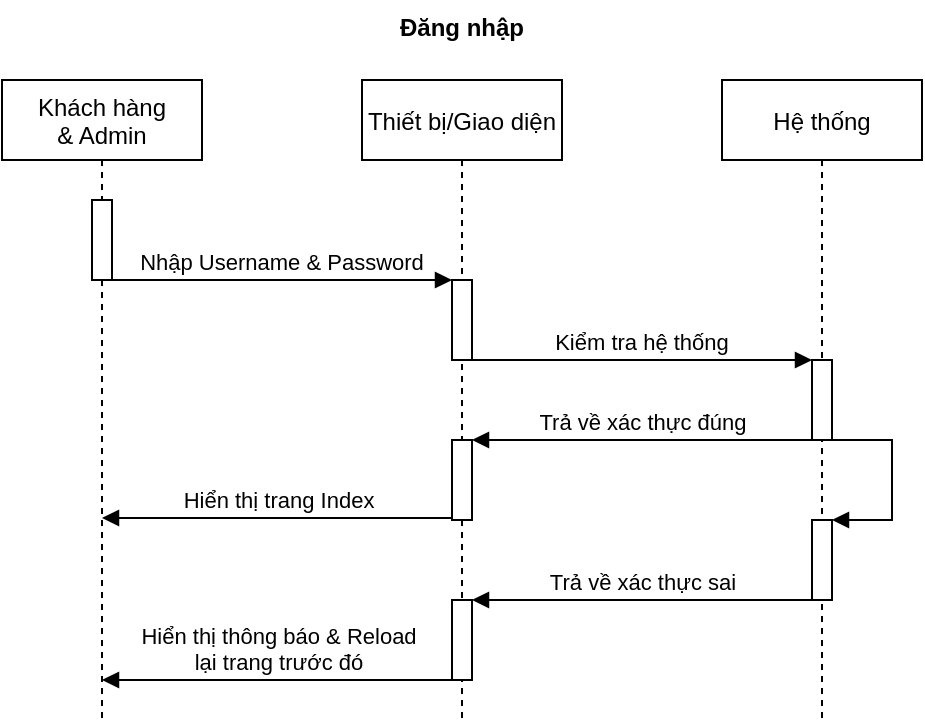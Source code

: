 <mxfile version="14.9.7" type="github">
  <diagram id="kgpKYQtTHZ0yAKxKKP6v" name="Page-1">
    <mxGraphModel dx="1038" dy="579" grid="1" gridSize="10" guides="1" tooltips="1" connect="1" arrows="1" fold="1" page="1" pageScale="1" pageWidth="850" pageHeight="1100" math="0" shadow="0">
      <root>
        <mxCell id="0" />
        <mxCell id="1" parent="0" />
        <mxCell id="3nuBFxr9cyL0pnOWT2aG-1" value="Khách hàng&#xa;&amp; Admin" style="shape=umlLifeline;perimeter=lifelinePerimeter;container=1;collapsible=0;recursiveResize=0;rounded=0;shadow=0;strokeWidth=1;" parent="1" vertex="1">
          <mxGeometry x="120" y="80" width="100" height="320" as="geometry" />
        </mxCell>
        <mxCell id="3nuBFxr9cyL0pnOWT2aG-2" value="" style="points=[];perimeter=orthogonalPerimeter;rounded=0;shadow=0;strokeWidth=1;" parent="3nuBFxr9cyL0pnOWT2aG-1" vertex="1">
          <mxGeometry x="45" y="60" width="10" height="40" as="geometry" />
        </mxCell>
        <mxCell id="3nuBFxr9cyL0pnOWT2aG-5" value="Thiết bị/Giao diện" style="shape=umlLifeline;perimeter=lifelinePerimeter;container=1;collapsible=0;recursiveResize=0;rounded=0;shadow=0;strokeWidth=1;" parent="1" vertex="1">
          <mxGeometry x="300" y="80" width="100" height="320" as="geometry" />
        </mxCell>
        <mxCell id="3nuBFxr9cyL0pnOWT2aG-6" value="" style="points=[];perimeter=orthogonalPerimeter;rounded=0;shadow=0;strokeWidth=1;" parent="3nuBFxr9cyL0pnOWT2aG-5" vertex="1">
          <mxGeometry x="45" y="100" width="10" height="40" as="geometry" />
        </mxCell>
        <mxCell id="3nuBFxr9cyL0pnOWT2aG-8" value="Nhập Username &amp; Password" style="verticalAlign=bottom;endArrow=block;shadow=0;strokeWidth=1;" parent="1" source="3nuBFxr9cyL0pnOWT2aG-2" target="3nuBFxr9cyL0pnOWT2aG-6" edge="1">
          <mxGeometry relative="1" as="geometry">
            <mxPoint x="275" y="160" as="sourcePoint" />
            <mxPoint x="320" y="200" as="targetPoint" />
            <Array as="points">
              <mxPoint x="240" y="180" />
              <mxPoint x="320" y="180" />
            </Array>
          </mxGeometry>
        </mxCell>
        <mxCell id="SNe4Yx7RqZjrMgdyrNR1-2" value="Hệ thống" style="shape=umlLifeline;perimeter=lifelinePerimeter;container=1;collapsible=0;recursiveResize=0;rounded=0;shadow=0;strokeWidth=1;" vertex="1" parent="1">
          <mxGeometry x="480" y="80" width="100" height="320" as="geometry" />
        </mxCell>
        <mxCell id="SNe4Yx7RqZjrMgdyrNR1-3" value="" style="points=[];perimeter=orthogonalPerimeter;rounded=0;shadow=0;strokeWidth=1;" vertex="1" parent="SNe4Yx7RqZjrMgdyrNR1-2">
          <mxGeometry x="45" y="140" width="10" height="40" as="geometry" />
        </mxCell>
        <mxCell id="SNe4Yx7RqZjrMgdyrNR1-4" value="Kiểm tra hệ thống" style="verticalAlign=bottom;endArrow=block;shadow=0;strokeWidth=1;" edge="1" parent="1" source="3nuBFxr9cyL0pnOWT2aG-6" target="SNe4Yx7RqZjrMgdyrNR1-3">
          <mxGeometry relative="1" as="geometry">
            <mxPoint x="350" y="160.0" as="sourcePoint" />
            <mxPoint x="520" y="160.0" as="targetPoint" />
            <Array as="points">
              <mxPoint x="410" y="220" />
            </Array>
          </mxGeometry>
        </mxCell>
        <mxCell id="SNe4Yx7RqZjrMgdyrNR1-9" value="" style="html=1;points=[];perimeter=orthogonalPerimeter;" vertex="1" parent="1">
          <mxGeometry x="525" y="300" width="10" height="40" as="geometry" />
        </mxCell>
        <mxCell id="SNe4Yx7RqZjrMgdyrNR1-10" value="" style="edgeStyle=orthogonalEdgeStyle;html=1;align=left;spacingLeft=2;endArrow=block;rounded=0;entryX=1;entryY=0;" edge="1" target="SNe4Yx7RqZjrMgdyrNR1-9" parent="1">
          <mxGeometry relative="1" as="geometry">
            <mxPoint x="535" y="250" as="sourcePoint" />
            <Array as="points">
              <mxPoint x="535" y="260" />
              <mxPoint x="565" y="260" />
              <mxPoint x="565" y="300" />
            </Array>
          </mxGeometry>
        </mxCell>
        <mxCell id="SNe4Yx7RqZjrMgdyrNR1-11" value="Trả về xác thực đúng" style="html=1;verticalAlign=bottom;endArrow=block;" edge="1" parent="1" source="SNe4Yx7RqZjrMgdyrNR1-3" target="SNe4Yx7RqZjrMgdyrNR1-12">
          <mxGeometry width="80" relative="1" as="geometry">
            <mxPoint x="520" y="260" as="sourcePoint" />
            <mxPoint x="460" y="300" as="targetPoint" />
            <Array as="points">
              <mxPoint x="500" y="260" />
              <mxPoint x="440" y="260" />
            </Array>
          </mxGeometry>
        </mxCell>
        <mxCell id="SNe4Yx7RqZjrMgdyrNR1-12" value="" style="points=[];perimeter=orthogonalPerimeter;rounded=0;shadow=0;strokeWidth=1;" vertex="1" parent="1">
          <mxGeometry x="345" y="260" width="10" height="40" as="geometry" />
        </mxCell>
        <mxCell id="SNe4Yx7RqZjrMgdyrNR1-14" value="Hiển thị trang Index" style="html=1;verticalAlign=bottom;endArrow=block;" edge="1" parent="1" source="SNe4Yx7RqZjrMgdyrNR1-12" target="3nuBFxr9cyL0pnOWT2aG-1">
          <mxGeometry width="80" relative="1" as="geometry">
            <mxPoint x="345" y="299" as="sourcePoint" />
            <mxPoint x="175" y="299" as="targetPoint" />
            <Array as="points">
              <mxPoint x="320" y="299" />
              <mxPoint x="260" y="299" />
            </Array>
          </mxGeometry>
        </mxCell>
        <mxCell id="SNe4Yx7RqZjrMgdyrNR1-15" value="Trả về xác thực sai" style="html=1;verticalAlign=bottom;endArrow=block;" edge="1" parent="1" source="SNe4Yx7RqZjrMgdyrNR1-9" target="SNe4Yx7RqZjrMgdyrNR1-16">
          <mxGeometry width="80" relative="1" as="geometry">
            <mxPoint x="525" y="360" as="sourcePoint" />
            <mxPoint x="355" y="360" as="targetPoint" />
            <Array as="points">
              <mxPoint x="500" y="340" />
              <mxPoint x="440" y="340" />
              <mxPoint x="400" y="340" />
            </Array>
          </mxGeometry>
        </mxCell>
        <mxCell id="SNe4Yx7RqZjrMgdyrNR1-16" value="" style="html=1;points=[];perimeter=orthogonalPerimeter;" vertex="1" parent="1">
          <mxGeometry x="345" y="340" width="10" height="40" as="geometry" />
        </mxCell>
        <mxCell id="SNe4Yx7RqZjrMgdyrNR1-17" value="Hiển thị thông báo &amp;amp; Reload &lt;br&gt;lại trang trước đó" style="html=1;verticalAlign=bottom;endArrow=block;" edge="1" parent="1" source="SNe4Yx7RqZjrMgdyrNR1-16" target="3nuBFxr9cyL0pnOWT2aG-1">
          <mxGeometry width="80" relative="1" as="geometry">
            <mxPoint x="345" y="400" as="sourcePoint" />
            <mxPoint x="175" y="400" as="targetPoint" />
            <Array as="points">
              <mxPoint x="320" y="380" />
              <mxPoint x="270" y="380" />
            </Array>
          </mxGeometry>
        </mxCell>
        <mxCell id="SNe4Yx7RqZjrMgdyrNR1-18" value="Đăng nhập" style="text;align=center;fontStyle=1;verticalAlign=middle;spacingLeft=3;spacingRight=3;strokeColor=none;rotatable=0;points=[[0,0.5],[1,0.5]];portConstraint=eastwest;" vertex="1" parent="1">
          <mxGeometry x="310" y="40" width="80" height="26" as="geometry" />
        </mxCell>
      </root>
    </mxGraphModel>
  </diagram>
</mxfile>
